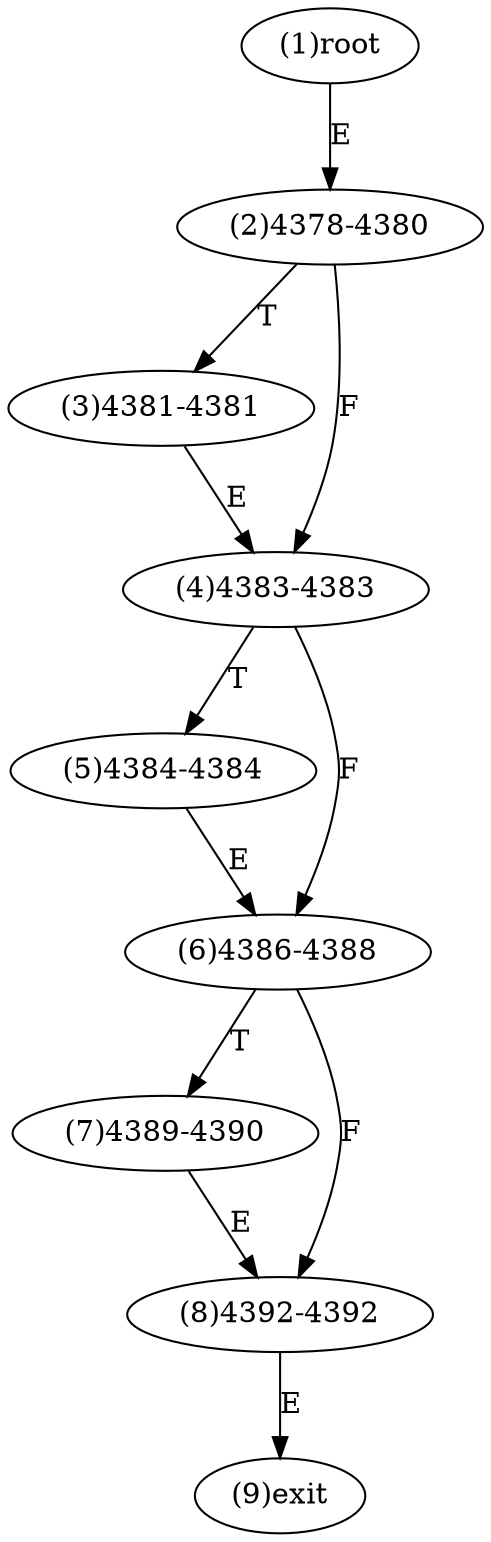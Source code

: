 digraph "" { 
1[ label="(1)root"];
2[ label="(2)4378-4380"];
3[ label="(3)4381-4381"];
4[ label="(4)4383-4383"];
5[ label="(5)4384-4384"];
6[ label="(6)4386-4388"];
7[ label="(7)4389-4390"];
8[ label="(8)4392-4392"];
9[ label="(9)exit"];
1->2[ label="E"];
2->4[ label="F"];
2->3[ label="T"];
3->4[ label="E"];
4->6[ label="F"];
4->5[ label="T"];
5->6[ label="E"];
6->8[ label="F"];
6->7[ label="T"];
7->8[ label="E"];
8->9[ label="E"];
}
